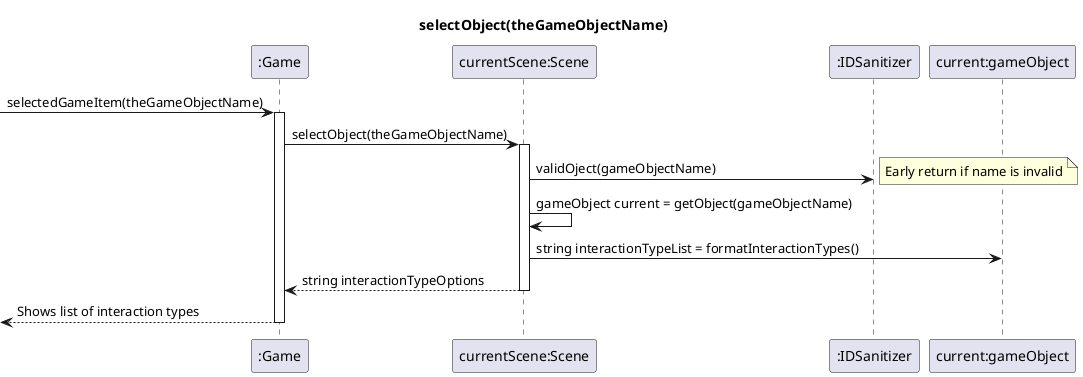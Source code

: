 @startuml
title selectObject(theGameObjectName)
[-> ":Game" ++: selectedGameItem(theGameObjectName)
":Game" -> "currentScene:Scene" ++ : selectObject(theGameObjectName)

"currentScene:Scene" -> ":IDSanitizer" : validOject(gameObjectName)
note right: Early return if name is invalid
"currentScene:Scene" -> "currentScene:Scene": gameObject current = getObject(gameObjectName)
"currentScene:Scene" -> "current:gameObject": string interactionTypeList = formatInteractionTypes()
return string interactionTypeOptions
return Shows list of interaction types
 

@enduml
